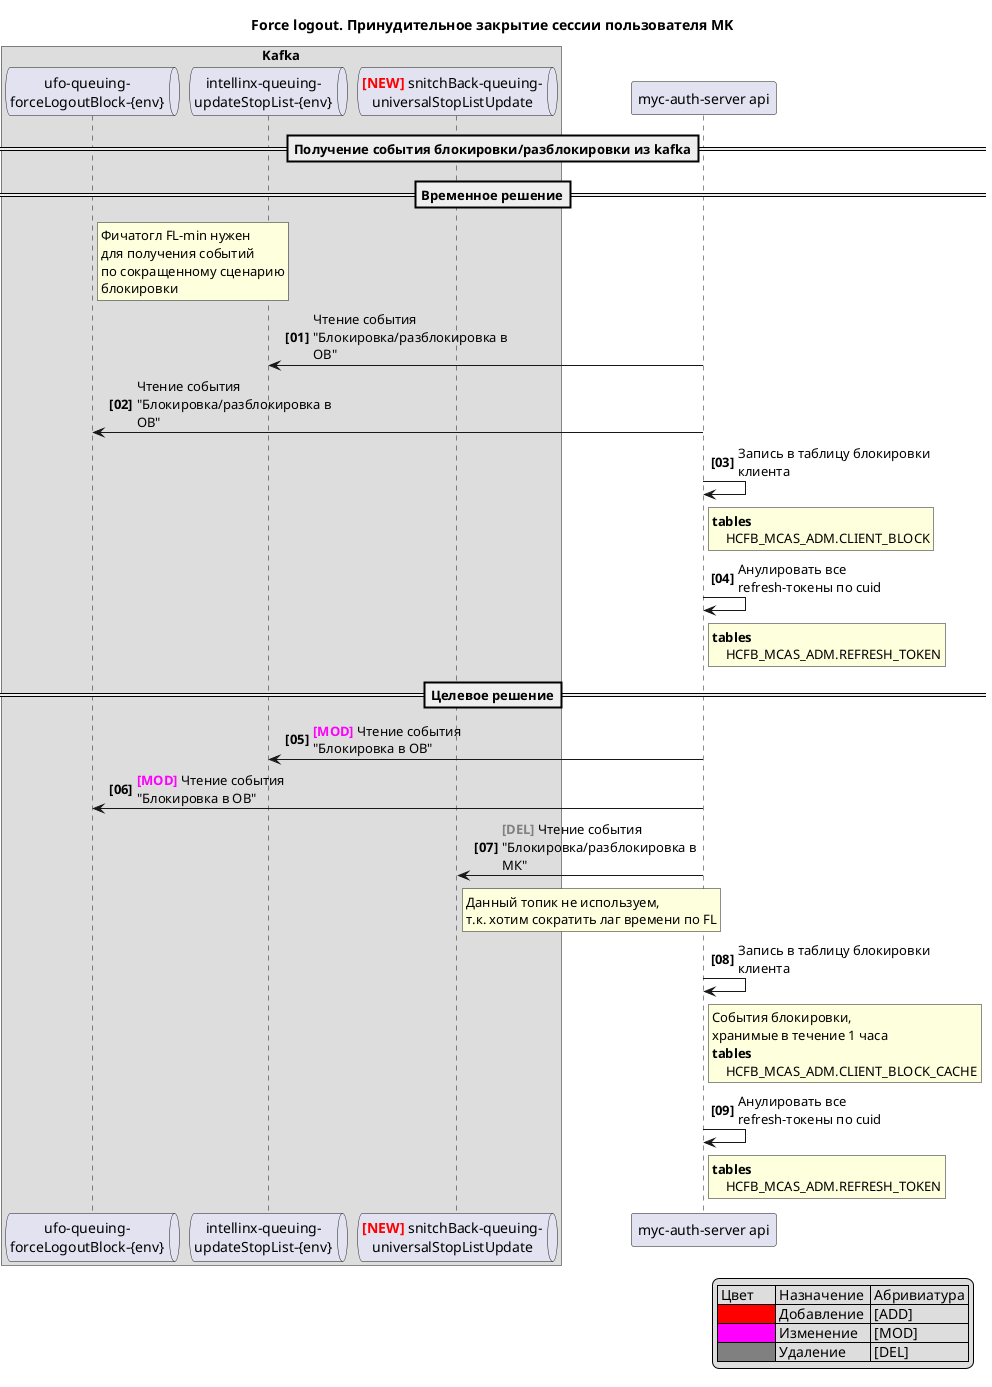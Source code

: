 ﻿C:\Users\kunil\AppData\Roaming\JetBrains\Rider2022.3\scratches\FL_04.puml
@startuml
autonumber "<b>[00]"
skinparam maxMessageSize 200
skinparam ParticipantPadding 2
hide unlinked
participant "UFO" as UFO
participant "SmartData" as SmartData
participant "Intellinx (Antifraud System)" as Intellinx
box "Kafka"
    queue "ufo-queuing-\nforceLogoutBlock-{env}" as          KafkaUFOBlock
    queue "ufo-queuing-\nforceLogoutUnblock" as        KafkaUFOUnblock
    queue "intellinx-queuing-\nupdateStopList-{env}" as      KafkaIntellinx
    queue "smartdata-events-\nforceLogout" as          KafkaSmartData
    queue "netflix-events-\nforceLogout" as            KafkaNetflix
    queue "snitchOff-queuing-\nblackListChecks" as     KafkaSnitchOff
    queue "<color:red>**[NEW]**</color> snitchBack-queuing-\nuniversalStopListUpdate" as KafkaSnitchBackUniversalStopListUpdate
end box

participant "MS Checker" as             Checker
participant "Snitch Back" as            Snitch
participant "Netflix Conductor" as      Netflix
participant "SMS-Gate" as               smsgate
actor "Bank Client" as                  client
participant "Ocelot Api Gateway" as     ocelot
participant "myc-auth-server api" as    api

title Force logout. Принудительное закрытие сессии пользователя MK

==Получение события блокировки/разблокировки из kafka==
==Временное решение==

rnote right KafkaUFOBlock
    Фичатогл FL-min нужен
    для получения событий
    по сокращенному сценарию
    блокировки
end rnote
api -> KafkaIntellinx: Чтение события "Блокировка/разблокировка в OB"
api -> KafkaUFOBlock: Чтение события "Блокировка/разблокировка в OB"

api -> api: Запись в таблицу блокировки клиента
rnote right api
**tables**
    HCFB_MCAS_ADM.CLIENT_BLOCK
end note
api -> api: Анулировать все refresh-токены по cuid
rnote right api
**tables**
    HCFB_MCAS_ADM.REFRESH_TOKEN
end note   

==Целевое решение==
api -> KafkaIntellinx: <color:magenta>**[MOD]**</color> Чтение события "Блокировка в OB"
api -> KafkaUFOBlock: <color:magenta>**[MOD]**</color> Чтение события "Блокировка в OB"

api -> KafkaSnitchBackUniversalStopListUpdate: <color:gray>**[DEL]**</color> Чтение события "Блокировка/разблокировка в МК"
rnote right KafkaSnitchBackUniversalStopListUpdate
    Данный топик не используем,    
    т.к. хотим сократить лаг времени по FL
end rnote
api -> api: Запись в таблицу блокировки клиента
rnote right api
События блокировки, 
хранимые в течение 1 часа
**tables**
    HCFB_MCAS_ADM.CLIENT_BLOCK_CACHE
end note
api -> api: Анулировать все refresh-токены по cuid
rnote right api
**tables**
    HCFB_MCAS_ADM.REFRESH_TOKEN
end note   


legend right
    | Цвет      | Назначение  | Абривиатура |
    |<#Red>     | Добавление  | [ADD]       |
    |<#magenta> | Изменение   | [MOD]       |
    |<#gray>    | Удаление    | [DEL]       |
endlegend
@enduml